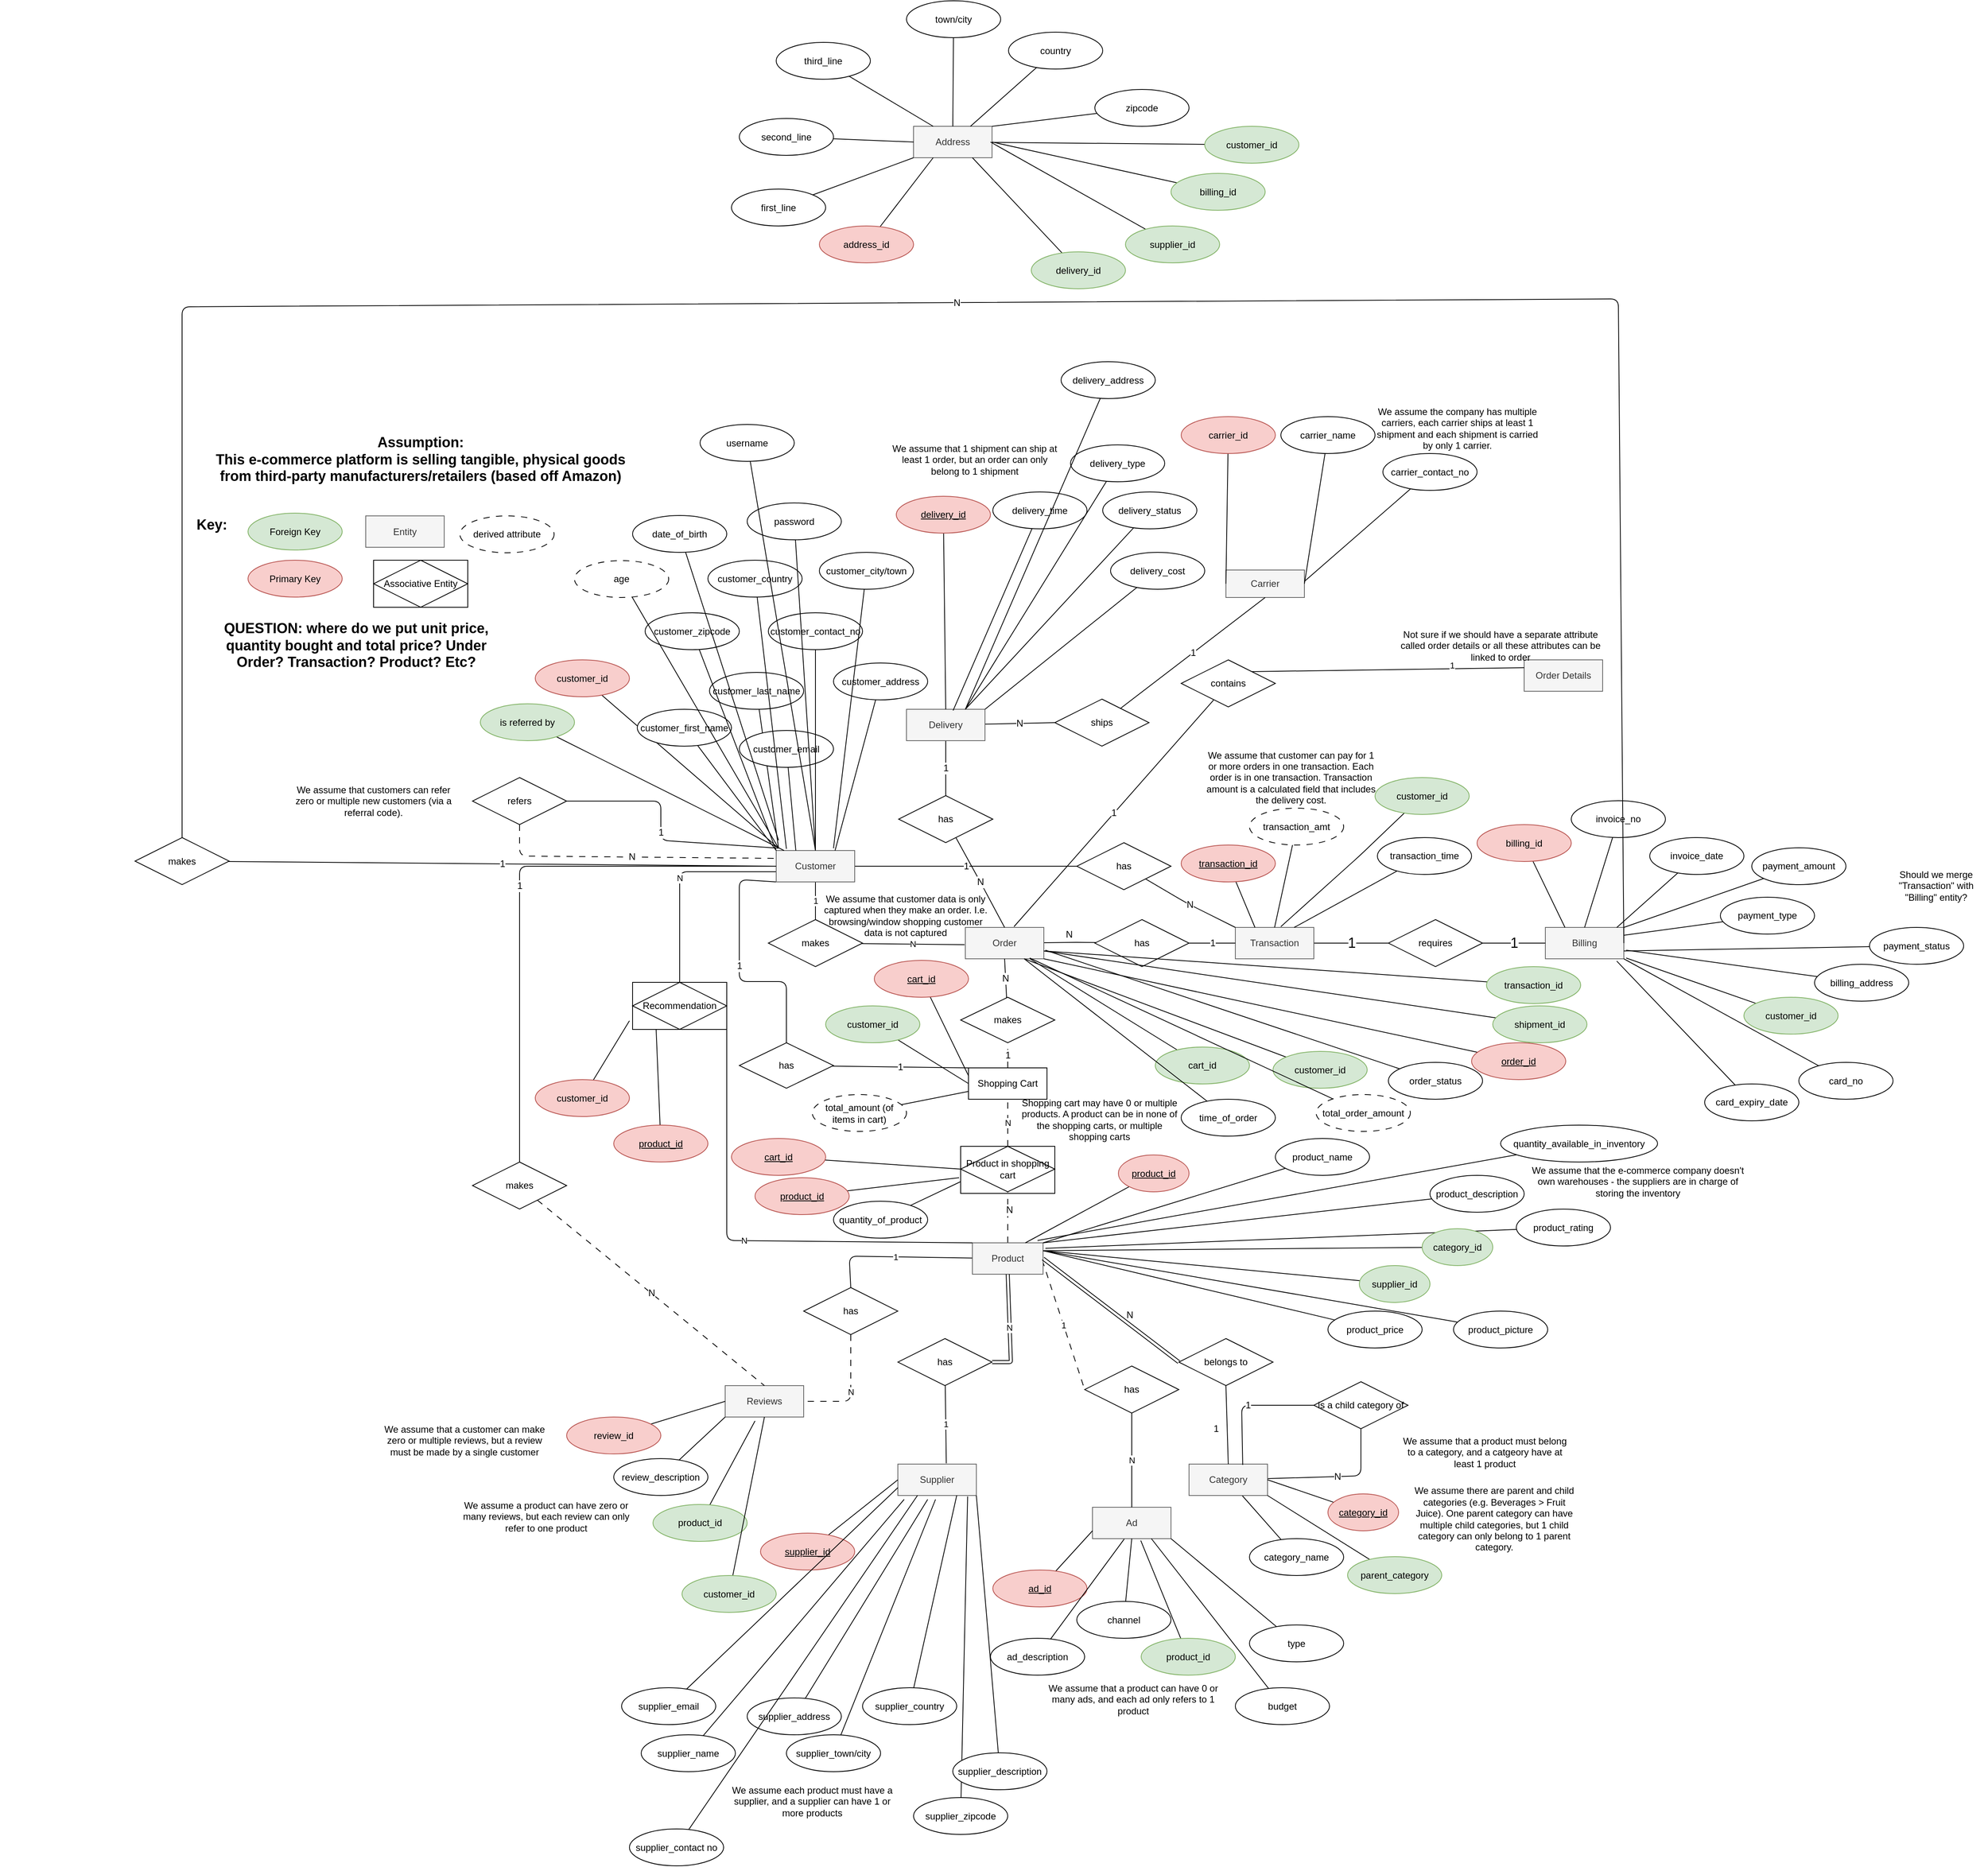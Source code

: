 <mxfile>
    <diagram id="CGE-V-YyImQBMw3J6Rf1" name="Page-1">
        <mxGraphModel dx="2562" dy="1499" grid="1" gridSize="10" guides="1" tooltips="1" connect="1" arrows="1" fold="1" page="1" pageScale="1" pageWidth="850" pageHeight="1100" math="0" shadow="0">
            <root>
                <mxCell id="0"/>
                <mxCell id="1" parent="0"/>
                <mxCell id="259" value="" style="rounded=0;whiteSpace=wrap;html=1;" parent="1" vertex="1">
                    <mxGeometry x="-886" y="-7" width="120" height="60" as="geometry"/>
                </mxCell>
                <mxCell id="159" value="" style="rounded=0;whiteSpace=wrap;html=1;fontSize=12;" parent="1" vertex="1">
                    <mxGeometry x="-138" y="740" width="120" height="60" as="geometry"/>
                </mxCell>
                <mxCell id="66" value="1" style="edgeStyle=none;html=1;entryX=0.5;entryY=0;entryDx=0;entryDy=0;endArrow=none;endFill=0;" parent="1" source="2" target="64" edge="1">
                    <mxGeometry relative="1" as="geometry"/>
                </mxCell>
                <mxCell id="68" value="N" style="edgeStyle=none;html=1;entryX=0.5;entryY=0;entryDx=0;entryDy=0;endArrow=none;endFill=0;" parent="1" target="34" edge="1">
                    <mxGeometry relative="1" as="geometry">
                        <Array as="points">
                            <mxPoint x="-496" y="390"/>
                        </Array>
                        <mxPoint x="-370" y="390" as="sourcePoint"/>
                    </mxGeometry>
                </mxCell>
                <mxCell id="214" value="1" style="edgeStyle=none;html=1;entryX=0.5;entryY=0;entryDx=0;entryDy=0;fontSize=12;endArrow=none;endFill=0;exitX=0;exitY=1;exitDx=0;exitDy=0;" parent="1" source="2" target="212" edge="1">
                    <mxGeometry relative="1" as="geometry">
                        <Array as="points">
                            <mxPoint x="-420" y="400"/>
                            <mxPoint x="-420" y="530"/>
                            <mxPoint x="-360" y="530"/>
                        </Array>
                    </mxGeometry>
                </mxCell>
                <mxCell id="219" value="1" style="edgeStyle=none;html=1;fontSize=12;endArrow=none;endFill=0;" parent="1" source="2" target="216" edge="1">
                    <mxGeometry relative="1" as="geometry"/>
                </mxCell>
                <mxCell id="251" value="1" style="edgeStyle=none;html=1;entryX=1;entryY=0.5;entryDx=0;entryDy=0;fontSize=12;endArrow=none;endFill=0;" parent="1" target="248" edge="1">
                    <mxGeometry relative="1" as="geometry">
                        <mxPoint x="-370" y="360" as="sourcePoint"/>
                        <Array as="points">
                            <mxPoint x="-520" y="350"/>
                            <mxPoint x="-520" y="300"/>
                        </Array>
                    </mxGeometry>
                </mxCell>
                <mxCell id="2" value="Customer" style="whiteSpace=wrap;html=1;align=center;fillColor=#f5f5f5;fontColor=#333333;strokeColor=#666666;" parent="1" vertex="1">
                    <mxGeometry x="-373" y="363" width="100" height="40" as="geometry"/>
                </mxCell>
                <mxCell id="41" value="1" style="edgeStyle=none;html=1;entryX=0.5;entryY=0;entryDx=0;entryDy=0;endArrow=none;endFill=0;" parent="1" source="3" target="40" edge="1">
                    <mxGeometry relative="1" as="geometry">
                        <Array as="points">
                            <mxPoint x="-280" y="880"/>
                        </Array>
                    </mxGeometry>
                </mxCell>
                <mxCell id="56" value="1" style="edgeStyle=none;html=1;entryX=0;entryY=0.5;entryDx=0;entryDy=0;endArrow=none;endFill=0;dashed=1;dashPattern=8 8;" parent="1" target="55" edge="1">
                    <mxGeometry relative="1" as="geometry">
                        <mxPoint x="-34" y="885" as="sourcePoint"/>
                    </mxGeometry>
                </mxCell>
                <mxCell id="83" style="edgeStyle=none;html=1;entryX=0.5;entryY=1;entryDx=0;entryDy=0;fontSize=18;endArrow=none;endFill=0;dashed=1;dashPattern=8 8;" parent="1" source="3" target="49" edge="1">
                    <mxGeometry relative="1" as="geometry"/>
                </mxCell>
                <mxCell id="99" value="N" style="edgeLabel;html=1;align=center;verticalAlign=middle;resizable=0;points=[];fontSize=12;" parent="83" vertex="1" connectable="0">
                    <mxGeometry x="0.297" y="-2" relative="1" as="geometry">
                        <mxPoint as="offset"/>
                    </mxGeometry>
                </mxCell>
                <mxCell id="3" value="Product" style="whiteSpace=wrap;html=1;align=center;fillColor=#f5f5f5;fontColor=#333333;strokeColor=#666666;" parent="1" vertex="1">
                    <mxGeometry x="-123" y="863" width="90" height="40" as="geometry"/>
                </mxCell>
                <mxCell id="78" value="N" style="edgeStyle=none;html=1;fontSize=12;endArrow=none;endFill=0;" parent="1" source="4" target="77" edge="1">
                    <mxGeometry x="-0.033" y="10" relative="1" as="geometry">
                        <Array as="points">
                            <mxPoint x="10" y="480"/>
                        </Array>
                        <mxPoint as="offset"/>
                    </mxGeometry>
                </mxCell>
                <mxCell id="4" value="Order" style="whiteSpace=wrap;html=1;align=center;fillColor=#f5f5f5;fontColor=#333333;strokeColor=#666666;" parent="1" vertex="1">
                    <mxGeometry x="-132" y="461" width="100" height="40" as="geometry"/>
                </mxCell>
                <mxCell id="7" value="Supplier" style="whiteSpace=wrap;html=1;align=center;fillColor=#f5f5f5;fontColor=#333333;strokeColor=#666666;" parent="1" vertex="1">
                    <mxGeometry x="-218" y="1145" width="100" height="40" as="geometry"/>
                </mxCell>
                <mxCell id="102" style="edgeStyle=none;html=1;endArrow=none;endFill=0;" parent="1" source="8" target="101" edge="1">
                    <mxGeometry relative="1" as="geometry"/>
                </mxCell>
                <mxCell id="235" value="N" style="edgeStyle=none;html=1;entryX=0.5;entryY=1;entryDx=0;entryDy=0;fontSize=12;endArrow=none;endFill=0;" parent="1" source="8" target="234" edge="1">
                    <mxGeometry relative="1" as="geometry">
                        <Array as="points">
                            <mxPoint x="372" y="1160"/>
                        </Array>
                    </mxGeometry>
                </mxCell>
                <mxCell id="8" value="Category" style="whiteSpace=wrap;html=1;align=center;fillColor=#f5f5f5;fontColor=#333333;strokeColor=#666666;" parent="1" vertex="1">
                    <mxGeometry x="153" y="1145" width="100" height="40" as="geometry"/>
                </mxCell>
                <mxCell id="9" value="Ad" style="whiteSpace=wrap;html=1;align=center;fillColor=#f5f5f5;fontColor=#333333;strokeColor=#666666;" parent="1" vertex="1">
                    <mxGeometry x="30" y="1200" width="100" height="40" as="geometry"/>
                </mxCell>
                <mxCell id="10" value="belongs to" style="shape=rhombus;perimeter=rhombusPerimeter;whiteSpace=wrap;html=1;align=center;" parent="1" vertex="1">
                    <mxGeometry x="140" y="985" width="120" height="60" as="geometry"/>
                </mxCell>
                <mxCell id="21" value="" style="endArrow=none;html=1;rounded=0;exitX=0.5;exitY=1;exitDx=0;exitDy=0;entryX=0.5;entryY=0;entryDx=0;entryDy=0;" parent="1" source="10" target="8" edge="1">
                    <mxGeometry relative="1" as="geometry">
                        <mxPoint x="162" y="903" as="sourcePoint"/>
                        <mxPoint x="322" y="903" as="targetPoint"/>
                    </mxGeometry>
                </mxCell>
                <mxCell id="22" value="1" style="resizable=0;html=1;align=right;verticalAlign=bottom;" parent="21" connectable="0" vertex="1">
                    <mxGeometry x="1" relative="1" as="geometry">
                        <mxPoint x="-11" y="-36" as="offset"/>
                    </mxGeometry>
                </mxCell>
                <mxCell id="23" value="" style="endArrow=none;html=1;rounded=0;exitX=0;exitY=0.5;exitDx=0;exitDy=0;entryX=1;entryY=0.5;entryDx=0;entryDy=0;shape=link;" parent="1" source="10" target="3" edge="1">
                    <mxGeometry relative="1" as="geometry">
                        <mxPoint x="-28" y="883" as="sourcePoint"/>
                        <mxPoint x="42" y="933" as="targetPoint"/>
                        <Array as="points"/>
                    </mxGeometry>
                </mxCell>
                <mxCell id="24" value="N" style="resizable=0;html=1;align=right;verticalAlign=bottom;" parent="23" connectable="0" vertex="1">
                    <mxGeometry x="1" relative="1" as="geometry">
                        <mxPoint x="115" y="80" as="offset"/>
                    </mxGeometry>
                </mxCell>
                <mxCell id="80" value="1" style="edgeStyle=none;html=1;fontSize=18;endArrow=none;endFill=0;" parent="1" source="25" target="76" edge="1">
                    <mxGeometry relative="1" as="geometry"/>
                </mxCell>
                <mxCell id="25" value="Transaction" style="whiteSpace=wrap;html=1;align=center;fillColor=#f5f5f5;fontColor=#333333;strokeColor=#666666;" parent="1" vertex="1">
                    <mxGeometry x="212" y="461" width="100" height="40" as="geometry"/>
                </mxCell>
                <mxCell id="26" value="Billing" style="whiteSpace=wrap;html=1;align=center;fillColor=#f5f5f5;fontColor=#333333;strokeColor=#666666;" parent="1" vertex="1">
                    <mxGeometry x="607" y="461" width="100" height="40" as="geometry"/>
                </mxCell>
                <mxCell id="27" value="Order Details" style="whiteSpace=wrap;html=1;align=center;fillColor=#f5f5f5;fontColor=#333333;strokeColor=#666666;" parent="1" vertex="1">
                    <mxGeometry x="580" y="120" width="100" height="40" as="geometry"/>
                </mxCell>
                <mxCell id="85" value="1" style="edgeStyle=none;html=1;fontSize=12;endArrow=none;endFill=0;dashed=1;dashPattern=8 8;" parent="1" source="28" target="84" edge="1">
                    <mxGeometry relative="1" as="geometry"/>
                </mxCell>
                <mxCell id="28" value="Shopping Cart" style="whiteSpace=wrap;html=1;align=center;" parent="1" vertex="1">
                    <mxGeometry x="-128" y="640" width="100" height="40" as="geometry"/>
                </mxCell>
                <mxCell id="71" value="1" style="edgeStyle=none;html=1;fontSize=12;endArrow=none;endFill=0;" parent="1" source="29" target="67" edge="1">
                    <mxGeometry relative="1" as="geometry"/>
                </mxCell>
                <mxCell id="224" value="N" style="edgeStyle=none;html=1;entryX=0;entryY=0.5;entryDx=0;entryDy=0;fontSize=12;endArrow=none;endFill=0;" parent="1" source="29" target="223" edge="1">
                    <mxGeometry relative="1" as="geometry"/>
                </mxCell>
                <mxCell id="29" value="Delivery" style="whiteSpace=wrap;html=1;align=center;fillColor=#f5f5f5;fontColor=#333333;strokeColor=#666666;" parent="1" vertex="1">
                    <mxGeometry x="-207" y="183" width="100" height="40" as="geometry"/>
                </mxCell>
                <mxCell id="30" value="Reviews" style="whiteSpace=wrap;html=1;align=center;fillColor=#f5f5f5;fontColor=#333333;strokeColor=#666666;" parent="1" vertex="1">
                    <mxGeometry x="-438" y="1045" width="100" height="40" as="geometry"/>
                </mxCell>
                <mxCell id="33" value="" style="rounded=0;whiteSpace=wrap;html=1;" parent="1" vertex="1">
                    <mxGeometry x="-556" y="531" width="120" height="60" as="geometry"/>
                </mxCell>
                <mxCell id="69" value="N" style="edgeStyle=none;html=1;entryX=0;entryY=0;entryDx=0;entryDy=0;exitX=1;exitY=1;exitDx=0;exitDy=0;endArrow=none;endFill=0;" parent="1" source="33" target="3" edge="1">
                    <mxGeometry relative="1" as="geometry">
                        <Array as="points">
                            <mxPoint x="-436" y="860"/>
                        </Array>
                    </mxGeometry>
                </mxCell>
                <mxCell id="34" value="Recommendation" style="rhombus;whiteSpace=wrap;html=1;" parent="1" vertex="1">
                    <mxGeometry x="-556" y="531" width="120" height="60" as="geometry"/>
                </mxCell>
                <mxCell id="42" value="N" style="edgeStyle=none;html=1;entryX=1;entryY=0.5;entryDx=0;entryDy=0;endArrow=none;endFill=0;dashed=1;dashPattern=8 8;" parent="1" source="40" target="30" edge="1">
                    <mxGeometry relative="1" as="geometry">
                        <Array as="points">
                            <mxPoint x="-278" y="1065"/>
                        </Array>
                    </mxGeometry>
                </mxCell>
                <mxCell id="40" value="has&lt;br&gt;" style="shape=rhombus;perimeter=rhombusPerimeter;whiteSpace=wrap;html=1;align=center;" parent="1" vertex="1">
                    <mxGeometry x="-338" y="920" width="120" height="60" as="geometry"/>
                </mxCell>
                <mxCell id="44" value="1" style="edgeStyle=none;html=1;entryX=0.617;entryY=-0.026;entryDx=0;entryDy=0;entryPerimeter=0;endArrow=none;endFill=0;" parent="1" source="43" target="7" edge="1">
                    <mxGeometry relative="1" as="geometry"/>
                </mxCell>
                <mxCell id="47" value="N" style="edgeStyle=none;html=1;entryX=0.5;entryY=1;entryDx=0;entryDy=0;endArrow=none;endFill=0;shape=link;" parent="1" source="43" target="3" edge="1">
                    <mxGeometry relative="1" as="geometry">
                        <Array as="points">
                            <mxPoint x="-74" y="1015"/>
                        </Array>
                    </mxGeometry>
                </mxCell>
                <mxCell id="43" value="has&lt;br&gt;" style="shape=rhombus;perimeter=rhombusPerimeter;whiteSpace=wrap;html=1;align=center;" parent="1" vertex="1">
                    <mxGeometry x="-218" y="985" width="120" height="60" as="geometry"/>
                </mxCell>
                <mxCell id="51" value="N" style="edgeStyle=none;html=1;endArrow=none;endFill=0;dashed=1;dashPattern=8 8;" parent="1" source="49" target="28" edge="1">
                    <mxGeometry relative="1" as="geometry"/>
                </mxCell>
                <mxCell id="49" value="Product in shopping cart" style="shape=rhombus;perimeter=rhombusPerimeter;whiteSpace=wrap;html=1;align=center;" parent="1" vertex="1">
                    <mxGeometry x="-138" y="740" width="120" height="58" as="geometry"/>
                </mxCell>
                <mxCell id="57" value="N" style="edgeStyle=none;html=1;entryX=0.5;entryY=0;entryDx=0;entryDy=0;endArrow=none;endFill=0;" parent="1" source="55" target="9" edge="1">
                    <mxGeometry relative="1" as="geometry"/>
                </mxCell>
                <mxCell id="55" value="has" style="shape=rhombus;perimeter=rhombusPerimeter;whiteSpace=wrap;html=1;align=center;" parent="1" vertex="1">
                    <mxGeometry x="20" y="1020" width="120" height="60" as="geometry"/>
                </mxCell>
                <mxCell id="65" value="N" style="edgeStyle=none;html=1;endArrow=none;endFill=0;" parent="1" source="64" edge="1">
                    <mxGeometry relative="1" as="geometry">
                        <mxPoint x="-133" y="483" as="targetPoint"/>
                    </mxGeometry>
                </mxCell>
                <mxCell id="64" value="makes" style="shape=rhombus;perimeter=rhombusPerimeter;whiteSpace=wrap;html=1;align=center;" parent="1" vertex="1">
                    <mxGeometry x="-383" y="451" width="120" height="60" as="geometry"/>
                </mxCell>
                <mxCell id="72" value="N" style="edgeStyle=none;html=1;entryX=0.5;entryY=0;entryDx=0;entryDy=0;fontSize=12;endArrow=none;endFill=0;" parent="1" source="67" target="4" edge="1">
                    <mxGeometry relative="1" as="geometry">
                        <Array as="points">
                            <mxPoint x="-113" y="403"/>
                        </Array>
                    </mxGeometry>
                </mxCell>
                <mxCell id="67" value="has" style="shape=rhombus;perimeter=rhombusPerimeter;whiteSpace=wrap;html=1;align=center;" parent="1" vertex="1">
                    <mxGeometry x="-217" y="293" width="120" height="60" as="geometry"/>
                </mxCell>
                <mxCell id="70" value="Assumption:&lt;br style=&quot;font-size: 18px;&quot;&gt;This e-commerce platform is selling tangible, physical goods from third-party manufacturers/retailers (based off Amazon)" style="text;html=1;strokeColor=none;fillColor=none;align=center;verticalAlign=middle;whiteSpace=wrap;rounded=0;fontSize=18;fontStyle=1" parent="1" vertex="1">
                    <mxGeometry x="-1096" y="-150" width="540" height="30" as="geometry"/>
                </mxCell>
                <mxCell id="75" style="edgeStyle=none;html=1;exitX=1;exitY=0;exitDx=0;exitDy=0;entryX=0;entryY=0.25;entryDx=0;entryDy=0;fontSize=18;endArrow=none;endFill=0;" parent="1" source="73" target="27" edge="1">
                    <mxGeometry relative="1" as="geometry"/>
                </mxCell>
                <mxCell id="100" value="1" style="edgeLabel;html=1;align=center;verticalAlign=middle;resizable=0;points=[];" parent="75" vertex="1" connectable="0">
                    <mxGeometry x="0.471" y="5" relative="1" as="geometry">
                        <mxPoint as="offset"/>
                    </mxGeometry>
                </mxCell>
                <mxCell id="173" value="1" style="edgeStyle=none;html=1;fontSize=12;endArrow=none;endFill=0;" parent="1" source="73" edge="1">
                    <mxGeometry relative="1" as="geometry">
                        <mxPoint x="-70" y="460" as="targetPoint"/>
                    </mxGeometry>
                </mxCell>
                <mxCell id="73" value="contains" style="shape=rhombus;perimeter=rhombusPerimeter;whiteSpace=wrap;html=1;align=center;" parent="1" vertex="1">
                    <mxGeometry x="143" y="120" width="120" height="60" as="geometry"/>
                </mxCell>
                <mxCell id="81" value="1" style="edgeStyle=none;html=1;entryX=0;entryY=0.5;entryDx=0;entryDy=0;fontSize=18;endArrow=none;endFill=0;" parent="1" source="76" target="26" edge="1">
                    <mxGeometry relative="1" as="geometry"/>
                </mxCell>
                <mxCell id="76" value="requires" style="shape=rhombus;perimeter=rhombusPerimeter;whiteSpace=wrap;html=1;align=center;" parent="1" vertex="1">
                    <mxGeometry x="407" y="451" width="120" height="60" as="geometry"/>
                </mxCell>
                <mxCell id="79" value="1" style="edgeStyle=none;html=1;entryX=0;entryY=0.5;entryDx=0;entryDy=0;fontSize=12;endArrow=none;endFill=0;" parent="1" source="77" target="25" edge="1">
                    <mxGeometry relative="1" as="geometry"/>
                </mxCell>
                <mxCell id="77" value="has" style="shape=rhombus;perimeter=rhombusPerimeter;whiteSpace=wrap;html=1;align=center;" parent="1" vertex="1">
                    <mxGeometry x="33" y="451" width="120" height="60" as="geometry"/>
                </mxCell>
                <mxCell id="86" value="N" style="edgeStyle=none;html=1;fontSize=12;endArrow=none;endFill=0;entryX=0.5;entryY=1;entryDx=0;entryDy=0;" parent="1" source="84" target="4" edge="1">
                    <mxGeometry relative="1" as="geometry">
                        <mxPoint x="-78" y="510" as="targetPoint"/>
                    </mxGeometry>
                </mxCell>
                <mxCell id="84" value="makes" style="shape=rhombus;perimeter=rhombusPerimeter;whiteSpace=wrap;html=1;align=center;" parent="1" vertex="1">
                    <mxGeometry x="-138" y="550" width="120" height="58" as="geometry"/>
                </mxCell>
                <mxCell id="94" style="edgeStyle=none;html=1;entryX=0.75;entryY=0;entryDx=0;entryDy=0;fontSize=12;endArrow=none;endFill=0;" parent="1" source="87" target="3" edge="1">
                    <mxGeometry relative="1" as="geometry"/>
                </mxCell>
                <mxCell id="87" value="product_id" style="ellipse;whiteSpace=wrap;html=1;fontSize=12;fontStyle=4;fillColor=#f8cecc;strokeColor=#b85450;" parent="1" vertex="1">
                    <mxGeometry x="63" y="751" width="90" height="47" as="geometry"/>
                </mxCell>
                <mxCell id="90" value="1" style="edgeStyle=none;html=1;entryX=0;entryY=0.5;entryDx=0;entryDy=0;fontSize=12;endArrow=none;endFill=0;" parent="1" source="89" target="2" edge="1">
                    <mxGeometry relative="1" as="geometry">
                        <Array as="points">
                            <mxPoint x="-700" y="383"/>
                        </Array>
                    </mxGeometry>
                </mxCell>
                <mxCell id="91" value="N" style="edgeStyle=none;html=1;entryX=0.5;entryY=0;entryDx=0;entryDy=0;fontSize=12;endArrow=none;endFill=0;dashed=1;dashPattern=8 8;" parent="1" source="89" target="30" edge="1">
                    <mxGeometry relative="1" as="geometry"/>
                </mxCell>
                <mxCell id="89" value="makes" style="shape=rhombus;perimeter=rhombusPerimeter;whiteSpace=wrap;html=1;align=center;" parent="1" vertex="1">
                    <mxGeometry x="-760" y="760" width="120" height="60" as="geometry"/>
                </mxCell>
                <mxCell id="95" style="edgeStyle=none;html=1;entryX=1;entryY=0;entryDx=0;entryDy=0;fontSize=12;endArrow=none;endFill=0;" parent="1" source="92" target="3" edge="1">
                    <mxGeometry relative="1" as="geometry"/>
                </mxCell>
                <mxCell id="96" style="edgeStyle=none;html=1;entryX=1;entryY=0.25;entryDx=0;entryDy=0;fontSize=12;endArrow=none;endFill=0;" parent="1" source="93" target="3" edge="1">
                    <mxGeometry relative="1" as="geometry"/>
                </mxCell>
                <mxCell id="98" style="edgeStyle=none;html=1;entryX=1;entryY=0.5;entryDx=0;entryDy=0;fontSize=12;endArrow=none;endFill=0;" parent="1" source="97" target="8" edge="1">
                    <mxGeometry relative="1" as="geometry"/>
                </mxCell>
                <mxCell id="97" value="category_id" style="ellipse;whiteSpace=wrap;html=1;fontSize=12;fontStyle=4;fillColor=#f8cecc;strokeColor=#b85450;" parent="1" vertex="1">
                    <mxGeometry x="330" y="1183" width="90" height="47" as="geometry"/>
                </mxCell>
                <mxCell id="101" value="category_name" style="ellipse;whiteSpace=wrap;html=1;fontSize=12;" parent="1" vertex="1">
                    <mxGeometry x="230" y="1240" width="120" height="47" as="geometry"/>
                </mxCell>
                <mxCell id="104" style="edgeStyle=none;html=1;entryX=1;entryY=0;entryDx=0;entryDy=0;endArrow=none;endFill=0;" parent="1" source="103" target="3" edge="1">
                    <mxGeometry relative="1" as="geometry"/>
                </mxCell>
                <mxCell id="103" value="product_name" style="ellipse;whiteSpace=wrap;html=1;fontSize=12;" parent="1" vertex="1">
                    <mxGeometry x="263" y="730" width="120" height="47" as="geometry"/>
                </mxCell>
                <mxCell id="92" value="product_description" style="ellipse;whiteSpace=wrap;html=1;fontSize=12;" parent="1" vertex="1">
                    <mxGeometry x="460" y="777" width="120" height="47" as="geometry"/>
                </mxCell>
                <mxCell id="107" style="edgeStyle=none;html=1;entryX=1;entryY=0.25;entryDx=0;entryDy=0;endArrow=none;endFill=0;" parent="1" source="105" target="3" edge="1">
                    <mxGeometry relative="1" as="geometry"/>
                </mxCell>
                <mxCell id="105" value="product_price" style="ellipse;whiteSpace=wrap;html=1;fontSize=12;" parent="1" vertex="1">
                    <mxGeometry x="330" y="950" width="120" height="47" as="geometry"/>
                </mxCell>
                <mxCell id="108" style="edgeStyle=none;html=1;endArrow=none;endFill=0;" parent="1" source="106" edge="1">
                    <mxGeometry relative="1" as="geometry">
                        <mxPoint x="-30" y="870" as="targetPoint"/>
                    </mxGeometry>
                </mxCell>
                <mxCell id="106" value="product_rating" style="ellipse;whiteSpace=wrap;html=1;fontSize=12;" parent="1" vertex="1">
                    <mxGeometry x="570" y="820" width="120" height="47" as="geometry"/>
                </mxCell>
                <mxCell id="93" value="category_id" style="ellipse;whiteSpace=wrap;html=1;fontSize=12;fillColor=#d5e8d4;strokeColor=#82b366;" parent="1" vertex="1">
                    <mxGeometry x="450" y="845" width="90" height="47" as="geometry"/>
                </mxCell>
                <mxCell id="116" style="edgeStyle=none;html=1;entryX=0;entryY=0.75;entryDx=0;entryDy=0;endArrow=none;endFill=0;" parent="1" source="109" target="9" edge="1">
                    <mxGeometry relative="1" as="geometry"/>
                </mxCell>
                <mxCell id="109" value="ad_id" style="ellipse;whiteSpace=wrap;html=1;fontSize=12;fontStyle=4;fillColor=#f8cecc;strokeColor=#b85450;" parent="1" vertex="1">
                    <mxGeometry x="-97" y="1280" width="120" height="47" as="geometry"/>
                </mxCell>
                <mxCell id="118" style="edgeStyle=none;html=1;entryX=0.75;entryY=1;entryDx=0;entryDy=0;endArrow=none;endFill=0;" parent="1" source="110" target="9" edge="1">
                    <mxGeometry relative="1" as="geometry"/>
                </mxCell>
                <mxCell id="110" value="budget" style="ellipse;whiteSpace=wrap;html=1;fontSize=12;" parent="1" vertex="1">
                    <mxGeometry x="212" y="1430" width="120" height="47" as="geometry"/>
                </mxCell>
                <mxCell id="117" style="edgeStyle=none;html=1;entryX=0.5;entryY=1;entryDx=0;entryDy=0;endArrow=none;endFill=0;" parent="1" source="111" target="9" edge="1">
                    <mxGeometry relative="1" as="geometry"/>
                </mxCell>
                <mxCell id="111" value="channel" style="ellipse;whiteSpace=wrap;html=1;fontSize=12;" parent="1" vertex="1">
                    <mxGeometry x="10" y="1320" width="120" height="47" as="geometry"/>
                </mxCell>
                <mxCell id="115" style="edgeStyle=none;html=1;entryX=0.404;entryY=1.014;entryDx=0;entryDy=0;entryPerimeter=0;endArrow=none;endFill=0;" parent="1" source="112" target="9" edge="1">
                    <mxGeometry relative="1" as="geometry"/>
                </mxCell>
                <mxCell id="112" value="ad_description" style="ellipse;whiteSpace=wrap;html=1;fontSize=12;" parent="1" vertex="1">
                    <mxGeometry x="-100" y="1367" width="120" height="47" as="geometry"/>
                </mxCell>
                <mxCell id="114" value="We assume that a product can have 0 or many ads, and each ad only refers to 1 product" style="text;html=1;strokeColor=none;fillColor=none;align=center;verticalAlign=middle;whiteSpace=wrap;rounded=0;" parent="1" vertex="1">
                    <mxGeometry x="-28" y="1430" width="220" height="30" as="geometry"/>
                </mxCell>
                <mxCell id="120" style="edgeStyle=none;html=1;entryX=0.615;entryY=1.06;entryDx=0;entryDy=0;entryPerimeter=0;endArrow=none;endFill=0;" parent="1" source="119" target="9" edge="1">
                    <mxGeometry relative="1" as="geometry"/>
                </mxCell>
                <mxCell id="119" value="product_id" style="ellipse;whiteSpace=wrap;html=1;fontSize=12;fillColor=#d5e8d4;strokeColor=#82b366;" parent="1" vertex="1">
                    <mxGeometry x="92" y="1367" width="120" height="47" as="geometry"/>
                </mxCell>
                <mxCell id="123" style="edgeStyle=none;html=1;entryX=0;entryY=0.5;entryDx=0;entryDy=0;endArrow=none;endFill=0;" parent="1" source="121" target="7" edge="1">
                    <mxGeometry relative="1" as="geometry"/>
                </mxCell>
                <mxCell id="121" value="supplier_id" style="ellipse;whiteSpace=wrap;html=1;fontSize=12;fillColor=#f8cecc;strokeColor=#b85450;fontStyle=4" parent="1" vertex="1">
                    <mxGeometry x="-393" y="1233" width="120" height="47" as="geometry"/>
                </mxCell>
                <mxCell id="124" style="edgeStyle=none;html=1;endArrow=none;endFill=0;" parent="1" source="122" edge="1">
                    <mxGeometry relative="1" as="geometry">
                        <mxPoint x="-210" y="1190" as="targetPoint"/>
                    </mxGeometry>
                </mxCell>
                <mxCell id="122" value="supplier_name" style="ellipse;whiteSpace=wrap;html=1;fontSize=12;" parent="1" vertex="1">
                    <mxGeometry x="-545" y="1490" width="120" height="47" as="geometry"/>
                </mxCell>
                <mxCell id="126" style="edgeStyle=none;html=1;entryX=1;entryY=0.25;entryDx=0;entryDy=0;endArrow=none;endFill=0;" parent="1" source="125" target="3" edge="1">
                    <mxGeometry relative="1" as="geometry"/>
                </mxCell>
                <mxCell id="125" value="supplier_id" style="ellipse;whiteSpace=wrap;html=1;fontSize=12;fillColor=#d5e8d4;strokeColor=#82b366;" parent="1" vertex="1">
                    <mxGeometry x="370" y="892" width="90" height="47" as="geometry"/>
                </mxCell>
                <mxCell id="129" style="edgeStyle=none;html=1;entryX=0;entryY=1;entryDx=0;entryDy=0;endArrow=none;endFill=0;" parent="1" source="128" target="30" edge="1">
                    <mxGeometry relative="1" as="geometry"/>
                </mxCell>
                <mxCell id="128" value="review_description" style="ellipse;whiteSpace=wrap;html=1;fontSize=12;" parent="1" vertex="1">
                    <mxGeometry x="-580" y="1138" width="120" height="47" as="geometry"/>
                </mxCell>
                <mxCell id="131" style="edgeStyle=none;html=1;entryX=0;entryY=0.5;entryDx=0;entryDy=0;endArrow=none;endFill=0;" parent="1" source="130" target="30" edge="1">
                    <mxGeometry relative="1" as="geometry"/>
                </mxCell>
                <mxCell id="130" value="review_id" style="ellipse;whiteSpace=wrap;html=1;fontSize=12;fillColor=#f8cecc;strokeColor=#b85450;" parent="1" vertex="1">
                    <mxGeometry x="-640" y="1085" width="120" height="47" as="geometry"/>
                </mxCell>
                <mxCell id="133" style="edgeStyle=none;html=1;entryX=0.38;entryY=1.125;entryDx=0;entryDy=0;entryPerimeter=0;endArrow=none;endFill=0;" parent="1" source="132" target="30" edge="1">
                    <mxGeometry relative="1" as="geometry"/>
                </mxCell>
                <mxCell id="132" value="product_id" style="ellipse;whiteSpace=wrap;html=1;fontSize=12;fillColor=#d5e8d4;strokeColor=#82b366;" parent="1" vertex="1">
                    <mxGeometry x="-530" y="1196.5" width="120" height="47" as="geometry"/>
                </mxCell>
                <mxCell id="134" value="We assume each product must have a supplier, and a supplier can have 1 or more products" style="text;html=1;strokeColor=none;fillColor=none;align=center;verticalAlign=middle;whiteSpace=wrap;rounded=0;" parent="1" vertex="1">
                    <mxGeometry x="-437" y="1560" width="220" height="30" as="geometry"/>
                </mxCell>
                <mxCell id="135" value="We assume a product can have zero or many reviews, but each review can only refer to one product" style="text;html=1;strokeColor=none;fillColor=none;align=center;verticalAlign=middle;whiteSpace=wrap;rounded=0;" parent="1" vertex="1">
                    <mxGeometry x="-776" y="1196.5" width="220" height="30" as="geometry"/>
                </mxCell>
                <mxCell id="136" value="We assume that a customer can make zero or multiple reviews, but a review must be made by a single customer" style="text;html=1;strokeColor=none;fillColor=none;align=center;verticalAlign=middle;whiteSpace=wrap;rounded=0;" parent="1" vertex="1">
                    <mxGeometry x="-880" y="1100" width="220" height="30" as="geometry"/>
                </mxCell>
                <mxCell id="138" style="edgeStyle=none;html=1;entryX=0.5;entryY=1;entryDx=0;entryDy=0;fontSize=12;endArrow=none;endFill=0;" parent="1" source="137" target="30" edge="1">
                    <mxGeometry relative="1" as="geometry"/>
                </mxCell>
                <mxCell id="137" value="customer_id" style="ellipse;whiteSpace=wrap;html=1;fontSize=12;fillColor=#d5e8d4;strokeColor=#82b366;" parent="1" vertex="1">
                    <mxGeometry x="-493" y="1287" width="120" height="47" as="geometry"/>
                </mxCell>
                <mxCell id="152" style="edgeStyle=none;html=1;fontSize=12;endArrow=none;endFill=0;" parent="1" source="139" edge="1">
                    <mxGeometry relative="1" as="geometry">
                        <mxPoint x="-370" y="360" as="targetPoint"/>
                    </mxGeometry>
                </mxCell>
                <mxCell id="139" value="customer_id" style="ellipse;whiteSpace=wrap;html=1;fontSize=12;fillColor=#f8cecc;strokeColor=#b85450;" parent="1" vertex="1">
                    <mxGeometry x="-680" y="120" width="120" height="47" as="geometry"/>
                </mxCell>
                <mxCell id="151" style="edgeStyle=none;html=1;entryX=0;entryY=0;entryDx=0;entryDy=0;fontSize=12;endArrow=none;endFill=0;" parent="1" source="140" target="2" edge="1">
                    <mxGeometry relative="1" as="geometry"/>
                </mxCell>
                <mxCell id="140" value="customer_first_name" style="ellipse;whiteSpace=wrap;html=1;fontSize=12;" parent="1" vertex="1">
                    <mxGeometry x="-550" y="183" width="120" height="47" as="geometry"/>
                </mxCell>
                <mxCell id="150" style="edgeStyle=none;html=1;fontSize=12;endArrow=none;endFill=0;" parent="1" source="142" edge="1">
                    <mxGeometry relative="1" as="geometry">
                        <mxPoint x="-370" y="360" as="targetPoint"/>
                    </mxGeometry>
                </mxCell>
                <mxCell id="142" value="customer_last_name" style="ellipse;whiteSpace=wrap;html=1;fontSize=12;" parent="1" vertex="1">
                    <mxGeometry x="-458" y="136" width="120" height="47" as="geometry"/>
                </mxCell>
                <mxCell id="147" style="edgeStyle=none;html=1;entryX=0.25;entryY=0;entryDx=0;entryDy=0;fontSize=12;endArrow=none;endFill=0;" parent="1" source="143" target="2" edge="1">
                    <mxGeometry relative="1" as="geometry"/>
                </mxCell>
                <mxCell id="143" value="customer_email" style="ellipse;whiteSpace=wrap;html=1;fontSize=12;" parent="1" vertex="1">
                    <mxGeometry x="-420" y="210" width="120" height="47" as="geometry"/>
                </mxCell>
                <mxCell id="146" value="" style="edgeStyle=none;html=1;fontSize=12;endArrow=none;endFill=0;" parent="1" source="144" target="2" edge="1">
                    <mxGeometry relative="1" as="geometry"/>
                </mxCell>
                <mxCell id="144" value="customer_contact_no" style="ellipse;whiteSpace=wrap;html=1;fontSize=12;" parent="1" vertex="1">
                    <mxGeometry x="-383" y="60" width="120" height="47" as="geometry"/>
                </mxCell>
                <mxCell id="148" style="edgeStyle=none;html=1;entryX=0.75;entryY=0;entryDx=0;entryDy=0;fontSize=12;endArrow=none;endFill=0;" parent="1" source="145" target="2" edge="1">
                    <mxGeometry relative="1" as="geometry"/>
                </mxCell>
                <mxCell id="145" value="customer_address" style="ellipse;whiteSpace=wrap;html=1;fontSize=12;" parent="1" vertex="1">
                    <mxGeometry x="-300" y="124" width="120" height="47" as="geometry"/>
                </mxCell>
                <mxCell id="154" style="edgeStyle=none;html=1;entryX=1;entryY=1;entryDx=0;entryDy=0;fontSize=12;endArrow=none;endFill=0;" parent="1" source="153" target="4" edge="1">
                    <mxGeometry relative="1" as="geometry"/>
                </mxCell>
                <mxCell id="153" value="order_id" style="ellipse;whiteSpace=wrap;html=1;fontSize=12;fillColor=#f8cecc;strokeColor=#b85450;fontStyle=4" parent="1" vertex="1">
                    <mxGeometry x="513" y="608" width="120" height="47" as="geometry"/>
                </mxCell>
                <mxCell id="156" style="edgeStyle=none;html=1;entryX=0.75;entryY=1;entryDx=0;entryDy=0;fontSize=12;endArrow=none;endFill=0;" parent="1" source="155" target="4" edge="1">
                    <mxGeometry relative="1" as="geometry"/>
                </mxCell>
                <mxCell id="155" value="customer_id" style="ellipse;whiteSpace=wrap;html=1;fontSize=12;fillColor=#d5e8d4;strokeColor=#82b366;" parent="1" vertex="1">
                    <mxGeometry x="260" y="619" width="120" height="47" as="geometry"/>
                </mxCell>
                <mxCell id="158" style="edgeStyle=none;html=1;entryX=0;entryY=0.25;entryDx=0;entryDy=0;fontSize=12;endArrow=none;endFill=0;" parent="1" source="157" target="28" edge="1">
                    <mxGeometry relative="1" as="geometry"/>
                </mxCell>
                <mxCell id="157" value="cart_id" style="ellipse;whiteSpace=wrap;html=1;fontSize=12;fillColor=#f8cecc;strokeColor=#b85450;fontStyle=4" parent="1" vertex="1">
                    <mxGeometry x="-248" y="503" width="120" height="47" as="geometry"/>
                </mxCell>
                <mxCell id="162" style="edgeStyle=none;html=1;entryX=0;entryY=0.5;entryDx=0;entryDy=0;fontSize=12;endArrow=none;endFill=0;" parent="1" source="160" target="49" edge="1">
                    <mxGeometry relative="1" as="geometry"/>
                </mxCell>
                <mxCell id="160" value="cart_id" style="ellipse;whiteSpace=wrap;html=1;fontSize=12;fillColor=#f8cecc;strokeColor=#b85450;fontStyle=4" parent="1" vertex="1">
                    <mxGeometry x="-430" y="730" width="120" height="47" as="geometry"/>
                </mxCell>
                <mxCell id="163" style="edgeStyle=none;html=1;fontSize=12;endArrow=none;endFill=0;" parent="1" source="161" edge="1">
                    <mxGeometry relative="1" as="geometry">
                        <mxPoint x="-140" y="780" as="targetPoint"/>
                    </mxGeometry>
                </mxCell>
                <mxCell id="161" value="product_id" style="ellipse;whiteSpace=wrap;html=1;fontSize=12;fillColor=#f8cecc;strokeColor=#b85450;fontStyle=4" parent="1" vertex="1">
                    <mxGeometry x="-400" y="780" width="120" height="47" as="geometry"/>
                </mxCell>
                <mxCell id="165" style="edgeStyle=none;html=1;fontSize=12;endArrow=none;endFill=0;" parent="1" source="164" target="4" edge="1">
                    <mxGeometry relative="1" as="geometry"/>
                </mxCell>
                <mxCell id="164" value="cart_id" style="ellipse;whiteSpace=wrap;html=1;fontSize=12;fillColor=#d5e8d4;strokeColor=#82b366;" parent="1" vertex="1">
                    <mxGeometry x="110" y="613.5" width="120" height="47" as="geometry"/>
                </mxCell>
                <mxCell id="167" style="edgeStyle=none;html=1;fontSize=12;endArrow=none;endFill=0;" parent="1" source="166" edge="1">
                    <mxGeometry relative="1" as="geometry">
                        <mxPoint x="-560" y="580" as="targetPoint"/>
                    </mxGeometry>
                </mxCell>
                <mxCell id="166" value="customer_id" style="ellipse;whiteSpace=wrap;html=1;fontSize=12;fillColor=#f8cecc;strokeColor=#b85450;" parent="1" vertex="1">
                    <mxGeometry x="-680" y="655" width="120" height="47" as="geometry"/>
                </mxCell>
                <mxCell id="169" style="edgeStyle=none;html=1;entryX=0.25;entryY=1;entryDx=0;entryDy=0;fontSize=12;endArrow=none;endFill=0;" parent="1" source="168" target="33" edge="1">
                    <mxGeometry relative="1" as="geometry"/>
                </mxCell>
                <mxCell id="168" value="product_id" style="ellipse;whiteSpace=wrap;html=1;fontSize=12;fillColor=#f8cecc;strokeColor=#b85450;fontStyle=4" parent="1" vertex="1">
                    <mxGeometry x="-580" y="713" width="120" height="47" as="geometry"/>
                </mxCell>
                <mxCell id="170" value="We assume that a product must belong to a category, and a catgeory have at least 1 product" style="text;html=1;strokeColor=none;fillColor=none;align=center;verticalAlign=middle;whiteSpace=wrap;rounded=0;" parent="1" vertex="1">
                    <mxGeometry x="420" y="1115" width="220" height="30" as="geometry"/>
                </mxCell>
                <mxCell id="171" value="We assume that 1 shipment can ship at least 1 order, but an order can only belong to 1 shipment" style="text;html=1;strokeColor=none;fillColor=none;align=center;verticalAlign=middle;whiteSpace=wrap;rounded=0;" parent="1" vertex="1">
                    <mxGeometry x="-230" y="-150" width="220" height="30" as="geometry"/>
                </mxCell>
                <mxCell id="175" style="edgeStyle=none;html=1;entryX=0.5;entryY=0;entryDx=0;entryDy=0;fontSize=12;endArrow=none;endFill=0;" parent="1" source="174" target="29" edge="1">
                    <mxGeometry relative="1" as="geometry"/>
                </mxCell>
                <mxCell id="174" value="delivery_id" style="ellipse;whiteSpace=wrap;html=1;fontSize=12;fillColor=#f8cecc;strokeColor=#b85450;fontStyle=4" parent="1" vertex="1">
                    <mxGeometry x="-220" y="-88.5" width="120" height="47" as="geometry"/>
                </mxCell>
                <mxCell id="177" style="edgeStyle=none;html=1;fontSize=12;endArrow=none;endFill=0;entryX=0.594;entryY=0.039;entryDx=0;entryDy=0;entryPerimeter=0;" parent="1" source="176" target="29" edge="1">
                    <mxGeometry relative="1" as="geometry">
                        <mxPoint x="-140" y="180" as="targetPoint"/>
                    </mxGeometry>
                </mxCell>
                <mxCell id="176" value="delivery_time" style="ellipse;whiteSpace=wrap;html=1;fontSize=12;" parent="1" vertex="1">
                    <mxGeometry x="-97" y="-94" width="120" height="47" as="geometry"/>
                </mxCell>
                <mxCell id="179" style="edgeStyle=none;html=1;entryX=0.75;entryY=1;entryDx=0;entryDy=0;fontSize=12;endArrow=none;endFill=0;" parent="1" source="178" target="4" edge="1">
                    <mxGeometry relative="1" as="geometry"/>
                </mxCell>
                <mxCell id="178" value="time_of_order" style="ellipse;whiteSpace=wrap;html=1;fontSize=12;" parent="1" vertex="1">
                    <mxGeometry x="143" y="680" width="120" height="47" as="geometry"/>
                </mxCell>
                <mxCell id="181" style="edgeStyle=none;html=1;entryX=0.25;entryY=0;entryDx=0;entryDy=0;fontSize=12;endArrow=none;endFill=0;" parent="1" source="180" target="25" edge="1">
                    <mxGeometry relative="1" as="geometry"/>
                </mxCell>
                <mxCell id="180" value="transaction_id" style="ellipse;whiteSpace=wrap;html=1;fontSize=12;fillColor=#f8cecc;strokeColor=#b85450;fontStyle=4" parent="1" vertex="1">
                    <mxGeometry x="143" y="356" width="120" height="47" as="geometry"/>
                </mxCell>
                <mxCell id="183" style="edgeStyle=none;html=1;entryX=0.5;entryY=0;entryDx=0;entryDy=0;fontSize=12;endArrow=none;endFill=0;" parent="1" source="182" target="25" edge="1">
                    <mxGeometry relative="1" as="geometry"/>
                </mxCell>
                <mxCell id="182" value="transaction_amt" style="ellipse;whiteSpace=wrap;html=1;fontSize=12;dashed=1;dashPattern=8 8;" parent="1" vertex="1">
                    <mxGeometry x="230" y="309" width="120" height="47" as="geometry"/>
                </mxCell>
                <mxCell id="184" value="We assume that customer can pay for 1 or more orders in one transaction. Each order is in one transaction. Transaction amount is a calculated field that includes the delivery cost." style="text;html=1;strokeColor=none;fillColor=none;align=center;verticalAlign=middle;whiteSpace=wrap;rounded=0;" parent="1" vertex="1">
                    <mxGeometry x="173" y="254.5" width="220" height="30" as="geometry"/>
                </mxCell>
                <mxCell id="187" style="edgeStyle=none;html=1;entryX=0.75;entryY=0;entryDx=0;entryDy=0;fontSize=12;endArrow=none;endFill=0;" parent="1" source="185" target="25" edge="1">
                    <mxGeometry relative="1" as="geometry"/>
                </mxCell>
                <mxCell id="185" value="transaction_time" style="ellipse;whiteSpace=wrap;html=1;fontSize=12;" parent="1" vertex="1">
                    <mxGeometry x="393" y="346.5" width="120" height="47" as="geometry"/>
                </mxCell>
                <mxCell id="189" style="edgeStyle=none;html=1;entryX=0.25;entryY=0;entryDx=0;entryDy=0;fontSize=12;endArrow=none;endFill=0;" parent="1" source="188" target="26" edge="1">
                    <mxGeometry relative="1" as="geometry"/>
                </mxCell>
                <mxCell id="188" value="billing_id" style="ellipse;whiteSpace=wrap;html=1;fontSize=12;fillColor=#f8cecc;strokeColor=#b85450;" parent="1" vertex="1">
                    <mxGeometry x="520" y="330" width="120" height="47" as="geometry"/>
                </mxCell>
                <mxCell id="191" style="edgeStyle=none;html=1;entryX=0.5;entryY=0;entryDx=0;entryDy=0;fontSize=12;endArrow=none;endFill=0;" parent="1" source="190" target="26" edge="1">
                    <mxGeometry relative="1" as="geometry"/>
                </mxCell>
                <mxCell id="190" value="invoice_no" style="ellipse;whiteSpace=wrap;html=1;fontSize=12;" parent="1" vertex="1">
                    <mxGeometry x="640" y="299.5" width="120" height="47" as="geometry"/>
                </mxCell>
                <mxCell id="193" style="edgeStyle=none;html=1;entryX=0.91;entryY=0.003;entryDx=0;entryDy=0;entryPerimeter=0;fontSize=12;endArrow=none;endFill=0;" parent="1" source="192" target="26" edge="1">
                    <mxGeometry relative="1" as="geometry"/>
                </mxCell>
                <mxCell id="192" value="invoice_date" style="ellipse;whiteSpace=wrap;html=1;fontSize=12;" parent="1" vertex="1">
                    <mxGeometry x="740" y="346.5" width="120" height="47" as="geometry"/>
                </mxCell>
                <mxCell id="194" value="We assume that customer data is only captured when they make an order. I.e. browsing/window shopping customer data is not captured" style="text;html=1;strokeColor=none;fillColor=none;align=center;verticalAlign=middle;whiteSpace=wrap;rounded=0;" parent="1" vertex="1">
                    <mxGeometry x="-318" y="431" width="220" height="30" as="geometry"/>
                </mxCell>
                <mxCell id="197" style="edgeStyle=none;html=1;entryX=1;entryY=0.75;entryDx=0;entryDy=0;fontSize=12;endArrow=none;endFill=0;" parent="1" source="196" target="4" edge="1">
                    <mxGeometry relative="1" as="geometry"/>
                </mxCell>
                <mxCell id="196" value="shipment_id" style="ellipse;whiteSpace=wrap;html=1;fontSize=12;fillColor=#d5e8d4;strokeColor=#82b366;" parent="1" vertex="1">
                    <mxGeometry x="540" y="561" width="120" height="47" as="geometry"/>
                </mxCell>
                <mxCell id="199" style="edgeStyle=none;html=1;entryX=1;entryY=0.75;entryDx=0;entryDy=0;fontSize=12;endArrow=none;endFill=0;" parent="1" source="198" target="4" edge="1">
                    <mxGeometry relative="1" as="geometry"/>
                </mxCell>
                <mxCell id="198" value="transaction_id" style="ellipse;whiteSpace=wrap;html=1;fontSize=12;fillColor=#d5e8d4;strokeColor=#82b366;" parent="1" vertex="1">
                    <mxGeometry x="532" y="511" width="120" height="47" as="geometry"/>
                </mxCell>
                <mxCell id="205" style="edgeStyle=none;html=1;fontSize=12;endArrow=none;endFill=0;" parent="1" source="200" edge="1">
                    <mxGeometry relative="1" as="geometry">
                        <mxPoint x="-300" y="360" as="targetPoint"/>
                    </mxGeometry>
                </mxCell>
                <mxCell id="200" value="customer_city/town" style="ellipse;whiteSpace=wrap;html=1;fontSize=12;" parent="1" vertex="1">
                    <mxGeometry x="-318" y="-17" width="120" height="47" as="geometry"/>
                </mxCell>
                <mxCell id="204" style="edgeStyle=none;html=1;fontSize=12;endArrow=none;endFill=0;" parent="1" source="201" edge="1">
                    <mxGeometry relative="1" as="geometry">
                        <mxPoint x="-360" y="360.866" as="targetPoint"/>
                    </mxGeometry>
                </mxCell>
                <mxCell id="201" value="customer_country" style="ellipse;whiteSpace=wrap;html=1;fontSize=12;" parent="1" vertex="1">
                    <mxGeometry x="-460" y="-7" width="120" height="47" as="geometry"/>
                </mxCell>
                <mxCell id="203" style="edgeStyle=none;html=1;entryX=0;entryY=0;entryDx=0;entryDy=0;fontSize=12;endArrow=none;endFill=0;" parent="1" source="202" target="2" edge="1">
                    <mxGeometry relative="1" as="geometry"/>
                </mxCell>
                <mxCell id="202" value="customer_zipcode" style="ellipse;whiteSpace=wrap;html=1;fontSize=12;" parent="1" vertex="1">
                    <mxGeometry x="-540" y="60" width="120" height="47" as="geometry"/>
                </mxCell>
                <mxCell id="208" style="edgeStyle=none;html=1;entryX=0;entryY=0.75;entryDx=0;entryDy=0;fontSize=12;endArrow=none;endFill=0;" parent="1" source="207" target="159" edge="1">
                    <mxGeometry relative="1" as="geometry"/>
                </mxCell>
                <mxCell id="207" value="quantity_of_product" style="ellipse;whiteSpace=wrap;html=1;fontSize=12;" parent="1" vertex="1">
                    <mxGeometry x="-300" y="810" width="120" height="47" as="geometry"/>
                </mxCell>
                <mxCell id="210" style="edgeStyle=none;html=1;entryX=0;entryY=0.5;entryDx=0;entryDy=0;fontSize=12;endArrow=none;endFill=0;" parent="1" source="209" target="28" edge="1">
                    <mxGeometry relative="1" as="geometry"/>
                </mxCell>
                <mxCell id="209" value="customer_id" style="ellipse;whiteSpace=wrap;html=1;fontSize=12;fillColor=#d5e8d4;strokeColor=#82b366;fontStyle=0" parent="1" vertex="1">
                    <mxGeometry x="-310" y="561" width="120" height="47" as="geometry"/>
                </mxCell>
                <mxCell id="213" value="1" style="edgeStyle=none;html=1;entryX=0;entryY=0;entryDx=0;entryDy=0;fontSize=12;endArrow=none;endFill=0;" parent="1" source="212" target="28" edge="1">
                    <mxGeometry relative="1" as="geometry"/>
                </mxCell>
                <mxCell id="212" value="has" style="shape=rhombus;perimeter=rhombusPerimeter;whiteSpace=wrap;html=1;align=center;" parent="1" vertex="1">
                    <mxGeometry x="-420" y="608" width="120" height="58" as="geometry"/>
                </mxCell>
                <mxCell id="220" value="N" style="edgeStyle=none;html=1;entryX=0;entryY=0;entryDx=0;entryDy=0;fontSize=12;endArrow=none;endFill=0;" parent="1" source="216" target="25" edge="1">
                    <mxGeometry relative="1" as="geometry">
                        <Array as="points">
                            <mxPoint x="150" y="430"/>
                        </Array>
                    </mxGeometry>
                </mxCell>
                <mxCell id="216" value="has" style="shape=rhombus;perimeter=rhombusPerimeter;whiteSpace=wrap;html=1;align=center;" parent="1" vertex="1">
                    <mxGeometry x="10" y="353" width="120" height="60" as="geometry"/>
                </mxCell>
                <mxCell id="218" value="Carrier" style="whiteSpace=wrap;html=1;align=center;fillColor=#f5f5f5;fontColor=#333333;strokeColor=#666666;" parent="1" vertex="1">
                    <mxGeometry x="200" y="5.5" width="100" height="35" as="geometry"/>
                </mxCell>
                <mxCell id="222" style="edgeStyle=none;html=1;entryX=0.58;entryY=-0.025;entryDx=0;entryDy=0;entryPerimeter=0;fontSize=12;endArrow=none;endFill=0;" parent="1" source="221" target="25" edge="1">
                    <mxGeometry relative="1" as="geometry">
                        <Array as="points">
                            <mxPoint x="370" y="370"/>
                        </Array>
                    </mxGeometry>
                </mxCell>
                <mxCell id="221" value="customer_id" style="ellipse;whiteSpace=wrap;html=1;fontSize=12;fillColor=#d5e8d4;strokeColor=#82b366;" parent="1" vertex="1">
                    <mxGeometry x="390" y="270" width="120" height="47" as="geometry"/>
                </mxCell>
                <mxCell id="225" value="1" style="edgeStyle=none;html=1;entryX=0.5;entryY=1;entryDx=0;entryDy=0;fontSize=12;endArrow=none;endFill=0;" parent="1" source="223" target="218" edge="1">
                    <mxGeometry relative="1" as="geometry"/>
                </mxCell>
                <mxCell id="223" value="ships" style="shape=rhombus;perimeter=rhombusPerimeter;whiteSpace=wrap;html=1;align=center;" parent="1" vertex="1">
                    <mxGeometry x="-18" y="170" width="120" height="60" as="geometry"/>
                </mxCell>
                <mxCell id="226" value="We assume the company has multiple carriers, each carrier ships at least 1 shipment and each shipment is carried by only 1 carrier." style="text;html=1;strokeColor=none;fillColor=none;align=center;verticalAlign=middle;whiteSpace=wrap;rounded=0;" parent="1" vertex="1">
                    <mxGeometry x="385" y="-190" width="220" height="30" as="geometry"/>
                </mxCell>
                <mxCell id="228" style="edgeStyle=none;html=1;entryX=0;entryY=0.5;entryDx=0;entryDy=0;fontSize=12;endArrow=none;endFill=0;" parent="1" source="227" target="218" edge="1">
                    <mxGeometry relative="1" as="geometry"/>
                </mxCell>
                <mxCell id="227" value="carrier_id" style="ellipse;whiteSpace=wrap;html=1;fontSize=12;fillColor=#f8cecc;strokeColor=#b85450;" parent="1" vertex="1">
                    <mxGeometry x="143" y="-190" width="120" height="47" as="geometry"/>
                </mxCell>
                <mxCell id="230" style="edgeStyle=none;html=1;entryX=1;entryY=0.5;entryDx=0;entryDy=0;fontSize=12;endArrow=none;endFill=0;" parent="1" source="229" target="218" edge="1">
                    <mxGeometry relative="1" as="geometry"/>
                </mxCell>
                <mxCell id="229" value="carrier_name" style="ellipse;whiteSpace=wrap;html=1;fontSize=12;" parent="1" vertex="1">
                    <mxGeometry x="270" y="-190" width="120" height="47" as="geometry"/>
                </mxCell>
                <mxCell id="233" style="edgeStyle=none;html=1;entryX=1;entryY=1;entryDx=0;entryDy=0;fontSize=12;endArrow=none;endFill=0;" parent="1" source="232" target="8" edge="1">
                    <mxGeometry relative="1" as="geometry"/>
                </mxCell>
                <mxCell id="232" value="parent_category" style="ellipse;whiteSpace=wrap;html=1;fontSize=12;fillColor=#d5e8d4;strokeColor=#82b366;" parent="1" vertex="1">
                    <mxGeometry x="355" y="1263" width="120" height="47" as="geometry"/>
                </mxCell>
                <mxCell id="236" value="1" style="edgeStyle=none;html=1;entryX=0.684;entryY=0.025;entryDx=0;entryDy=0;entryPerimeter=0;fontSize=12;endArrow=none;endFill=0;" parent="1" source="234" target="8" edge="1">
                    <mxGeometry relative="1" as="geometry">
                        <Array as="points">
                            <mxPoint x="220" y="1070"/>
                        </Array>
                    </mxGeometry>
                </mxCell>
                <mxCell id="234" value="is a child category of" style="shape=rhombus;perimeter=rhombusPerimeter;whiteSpace=wrap;html=1;align=center;" parent="1" vertex="1">
                    <mxGeometry x="312" y="1040" width="120" height="60" as="geometry"/>
                </mxCell>
                <mxCell id="237" value="We assume there are parent and child categories (e.g. Beverages &amp;gt; Fruit Juice). One parent category can have multiple child categories, but 1 child category can only belong to 1 parent category." style="text;html=1;strokeColor=none;fillColor=none;align=center;verticalAlign=middle;whiteSpace=wrap;rounded=0;" parent="1" vertex="1">
                    <mxGeometry x="432" y="1200" width="220" height="30" as="geometry"/>
                </mxCell>
                <mxCell id="243" style="edgeStyle=none;html=1;fontSize=12;endArrow=none;endFill=0;" parent="1" source="239" edge="1">
                    <mxGeometry relative="1" as="geometry">
                        <mxPoint x="-180" y="1190" as="targetPoint"/>
                    </mxGeometry>
                </mxCell>
                <mxCell id="239" value="supplier_address" style="ellipse;whiteSpace=wrap;html=1;fontSize=12;" parent="1" vertex="1">
                    <mxGeometry x="-410" y="1443" width="120" height="47" as="geometry"/>
                </mxCell>
                <mxCell id="244" style="edgeStyle=none;html=1;fontSize=12;endArrow=none;endFill=0;" parent="1" source="240" edge="1">
                    <mxGeometry relative="1" as="geometry">
                        <mxPoint x="-170" y="1190" as="targetPoint"/>
                    </mxGeometry>
                </mxCell>
                <mxCell id="240" value="supplier_town/city" style="ellipse;whiteSpace=wrap;html=1;fontSize=12;" parent="1" vertex="1">
                    <mxGeometry x="-360" y="1490" width="120" height="47" as="geometry"/>
                </mxCell>
                <mxCell id="245" style="edgeStyle=none;html=1;entryX=0.75;entryY=1;entryDx=0;entryDy=0;fontSize=12;endArrow=none;endFill=0;" parent="1" source="241" target="7" edge="1">
                    <mxGeometry relative="1" as="geometry"/>
                </mxCell>
                <mxCell id="241" value="supplier_country" style="ellipse;whiteSpace=wrap;html=1;fontSize=12;" parent="1" vertex="1">
                    <mxGeometry x="-263" y="1430" width="120" height="47" as="geometry"/>
                </mxCell>
                <mxCell id="246" style="edgeStyle=none;html=1;entryX=0.889;entryY=1.031;entryDx=0;entryDy=0;entryPerimeter=0;fontSize=12;endArrow=none;endFill=0;" parent="1" source="242" target="7" edge="1">
                    <mxGeometry relative="1" as="geometry"/>
                </mxCell>
                <mxCell id="242" value="supplier_zipcode" style="ellipse;whiteSpace=wrap;html=1;fontSize=12;" parent="1" vertex="1">
                    <mxGeometry x="-198" y="1570" width="120" height="47" as="geometry"/>
                </mxCell>
                <mxCell id="252" value="N" style="edgeStyle=none;html=1;entryX=0;entryY=0.25;entryDx=0;entryDy=0;fontSize=12;endArrow=none;endFill=0;dashed=1;dashPattern=8 8;" parent="1" source="248" target="2" edge="1">
                    <mxGeometry relative="1" as="geometry">
                        <Array as="points">
                            <mxPoint x="-700" y="370"/>
                        </Array>
                    </mxGeometry>
                </mxCell>
                <mxCell id="248" value="refers" style="shape=rhombus;perimeter=rhombusPerimeter;whiteSpace=wrap;html=1;align=center;" parent="1" vertex="1">
                    <mxGeometry x="-760" y="270" width="120" height="60" as="geometry"/>
                </mxCell>
                <mxCell id="250" style="edgeStyle=none;html=1;fontSize=12;endArrow=none;endFill=0;" parent="1" source="249" target="2" edge="1">
                    <mxGeometry relative="1" as="geometry"/>
                </mxCell>
                <mxCell id="249" value="is referred by" style="ellipse;whiteSpace=wrap;html=1;fontSize=12;fillColor=#d5e8d4;strokeColor=#82b366;" parent="1" vertex="1">
                    <mxGeometry x="-750" y="176" width="120" height="47" as="geometry"/>
                </mxCell>
                <mxCell id="253" value="We assume that customers can refer zero or multiple new customers (via a referral code)." style="text;html=1;strokeColor=none;fillColor=none;align=center;verticalAlign=middle;whiteSpace=wrap;rounded=0;" parent="1" vertex="1">
                    <mxGeometry x="-996" y="284.5" width="220" height="30" as="geometry"/>
                </mxCell>
                <mxCell id="254" value="Foreign Key" style="ellipse;whiteSpace=wrap;html=1;fontSize=12;fillColor=#d5e8d4;strokeColor=#82b366;" parent="1" vertex="1">
                    <mxGeometry x="-1046" y="-67" width="120" height="47" as="geometry"/>
                </mxCell>
                <mxCell id="255" value="Primary Key" style="ellipse;whiteSpace=wrap;html=1;fontSize=12;fillColor=#f8cecc;strokeColor=#b85450;" parent="1" vertex="1">
                    <mxGeometry x="-1046" y="-7" width="120" height="47" as="geometry"/>
                </mxCell>
                <mxCell id="256" value="Entity" style="whiteSpace=wrap;html=1;align=center;fillColor=#f5f5f5;fontColor=#333333;strokeColor=#666666;" parent="1" vertex="1">
                    <mxGeometry x="-896" y="-63.5" width="100" height="40" as="geometry"/>
                </mxCell>
                <mxCell id="257" value="Associative Entity" style="rhombus;whiteSpace=wrap;html=1;" parent="1" vertex="1">
                    <mxGeometry x="-886" y="-7" width="120" height="60" as="geometry"/>
                </mxCell>
                <mxCell id="260" value="Key:" style="text;html=1;strokeColor=none;fillColor=none;align=center;verticalAlign=middle;whiteSpace=wrap;rounded=0;fontSize=18;fontStyle=1" parent="1" vertex="1">
                    <mxGeometry x="-1362" y="-67" width="540" height="30" as="geometry"/>
                </mxCell>
                <mxCell id="262" style="edgeStyle=none;html=1;fontSize=12;endArrow=none;endFill=0;" parent="1" source="261" edge="1">
                    <mxGeometry relative="1" as="geometry">
                        <mxPoint x="-50" y="500" as="targetPoint"/>
                    </mxGeometry>
                </mxCell>
                <mxCell id="261" value="total_order_amount" style="ellipse;whiteSpace=wrap;html=1;fontSize=12;dashed=1;dashPattern=8 8;" parent="1" vertex="1">
                    <mxGeometry x="315" y="674" width="120" height="47" as="geometry"/>
                </mxCell>
                <mxCell id="264" style="edgeStyle=none;html=1;entryX=0;entryY=0.75;entryDx=0;entryDy=0;fontSize=12;endArrow=none;endFill=0;" parent="1" source="263" target="7" edge="1">
                    <mxGeometry relative="1" as="geometry"/>
                </mxCell>
                <mxCell id="263" value="supplier_email" style="ellipse;whiteSpace=wrap;html=1;fontSize=12;" parent="1" vertex="1">
                    <mxGeometry x="-570" y="1430" width="120" height="47" as="geometry"/>
                </mxCell>
                <mxCell id="266" style="edgeStyle=none;html=1;entryX=0.25;entryY=1;entryDx=0;entryDy=0;fontSize=12;endArrow=none;endFill=0;" parent="1" source="265" target="7" edge="1">
                    <mxGeometry relative="1" as="geometry"/>
                </mxCell>
                <mxCell id="265" value="supplier_contact no" style="ellipse;whiteSpace=wrap;html=1;fontSize=12;" parent="1" vertex="1">
                    <mxGeometry x="-560" y="1610" width="120" height="47" as="geometry"/>
                </mxCell>
                <mxCell id="268" style="edgeStyle=none;html=1;entryX=1;entryY=0.25;entryDx=0;entryDy=0;fontSize=12;endArrow=none;endFill=0;" parent="1" source="267" target="26" edge="1">
                    <mxGeometry relative="1" as="geometry"/>
                </mxCell>
                <mxCell id="267" value="payment_type" style="ellipse;whiteSpace=wrap;html=1;fontSize=12;" parent="1" vertex="1">
                    <mxGeometry x="830" y="422.5" width="120" height="47" as="geometry"/>
                </mxCell>
                <mxCell id="270" style="edgeStyle=none;html=1;entryX=1;entryY=0.75;entryDx=0;entryDy=0;fontSize=12;endArrow=none;endFill=0;" parent="1" source="269" target="26" edge="1">
                    <mxGeometry relative="1" as="geometry"/>
                </mxCell>
                <mxCell id="269" value="payment_status" style="ellipse;whiteSpace=wrap;html=1;fontSize=12;" parent="1" vertex="1">
                    <mxGeometry x="1020" y="461" width="120" height="47" as="geometry"/>
                </mxCell>
                <mxCell id="272" style="edgeStyle=none;html=1;entryX=0.75;entryY=0;entryDx=0;entryDy=0;fontSize=12;endArrow=none;endFill=0;" parent="1" source="271" target="29" edge="1">
                    <mxGeometry relative="1" as="geometry"/>
                </mxCell>
                <mxCell id="271" value="delivery_status" style="ellipse;whiteSpace=wrap;html=1;fontSize=12;" parent="1" vertex="1">
                    <mxGeometry x="43" y="-94" width="120" height="47" as="geometry"/>
                </mxCell>
                <mxCell id="274" style="edgeStyle=none;html=1;fontSize=12;endArrow=none;endFill=0;" parent="1" source="273" edge="1">
                    <mxGeometry relative="1" as="geometry">
                        <mxPoint x="-30" y="490" as="targetPoint"/>
                    </mxGeometry>
                </mxCell>
                <mxCell id="273" value="order_status" style="ellipse;whiteSpace=wrap;html=1;fontSize=12;" parent="1" vertex="1">
                    <mxGeometry x="407" y="633" width="120" height="47" as="geometry"/>
                </mxCell>
                <mxCell id="275" value="Not sure if we should have a separate attribute called order details or all these attributes can be linked to order" style="text;html=1;strokeColor=none;fillColor=none;align=center;verticalAlign=middle;whiteSpace=wrap;rounded=0;dashed=1;dashPattern=8 8;fontSize=12;" parent="1" vertex="1">
                    <mxGeometry x="410" y="87" width="280" height="30" as="geometry"/>
                </mxCell>
                <mxCell id="277" style="edgeStyle=none;html=1;entryX=1;entryY=0;entryDx=0;entryDy=0;fontSize=12;endArrow=none;endFill=0;" parent="1" source="276" target="26" edge="1">
                    <mxGeometry relative="1" as="geometry"/>
                </mxCell>
                <mxCell id="276" value="payment_amount" style="ellipse;whiteSpace=wrap;html=1;fontSize=12;" parent="1" vertex="1">
                    <mxGeometry x="870" y="359.5" width="120" height="47" as="geometry"/>
                </mxCell>
                <mxCell id="281" style="edgeStyle=none;html=1;fontSize=12;endArrow=none;endFill=0;" parent="1" source="278" edge="1">
                    <mxGeometry relative="1" as="geometry">
                        <mxPoint x="-40" y="860" as="targetPoint"/>
                    </mxGeometry>
                </mxCell>
                <mxCell id="278" value="quantity_available_in_inventory" style="ellipse;whiteSpace=wrap;html=1;fontSize=12;" parent="1" vertex="1">
                    <mxGeometry x="550" y="713" width="200" height="47" as="geometry"/>
                </mxCell>
                <mxCell id="280" value="We assume that the e-commerce company doesn't own warehouses - the suppliers are in charge of storing the inventory" style="text;html=1;strokeColor=none;fillColor=none;align=center;verticalAlign=middle;whiteSpace=wrap;rounded=0;dashed=1;dashPattern=8 8;fontSize=12;" parent="1" vertex="1">
                    <mxGeometry x="580" y="770" width="290" height="30" as="geometry"/>
                </mxCell>
                <mxCell id="283" style="edgeStyle=none;html=1;entryX=0.5;entryY=0;entryDx=0;entryDy=0;fontSize=12;endArrow=none;endFill=0;" parent="1" source="282" target="2" edge="1">
                    <mxGeometry relative="1" as="geometry"/>
                </mxCell>
                <mxCell id="282" value="password" style="ellipse;whiteSpace=wrap;html=1;fontSize=12;" parent="1" vertex="1">
                    <mxGeometry x="-410" y="-80" width="120" height="47" as="geometry"/>
                </mxCell>
                <mxCell id="285" style="edgeStyle=none;html=1;entryX=0.75;entryY=0;entryDx=0;entryDy=0;fontSize=12;endArrow=none;endFill=0;" parent="1" source="284" target="29" edge="1">
                    <mxGeometry relative="1" as="geometry"/>
                </mxCell>
                <mxCell id="284" value="delivery_type" style="ellipse;whiteSpace=wrap;html=1;fontSize=12;" parent="1" vertex="1">
                    <mxGeometry x="2" y="-154" width="120" height="47" as="geometry"/>
                </mxCell>
                <mxCell id="288" style="edgeStyle=none;html=1;entryX=1;entryY=0;entryDx=0;entryDy=0;fontSize=12;endArrow=none;endFill=0;" parent="1" source="287" target="29" edge="1">
                    <mxGeometry relative="1" as="geometry"/>
                </mxCell>
                <mxCell id="287" value="delivery_cost" style="ellipse;whiteSpace=wrap;html=1;fontSize=12;" parent="1" vertex="1">
                    <mxGeometry x="53" y="-17" width="120" height="47" as="geometry"/>
                </mxCell>
                <mxCell id="290" value="Shopping cart may have 0 or multiple products. A product can be in none of the shopping carts, or multiple shopping carts" style="text;html=1;strokeColor=none;fillColor=none;align=center;verticalAlign=middle;whiteSpace=wrap;rounded=0;dashed=1;dashPattern=8 8;fontSize=12;" parent="1" vertex="1">
                    <mxGeometry x="-65" y="691" width="208" height="30" as="geometry"/>
                </mxCell>
                <mxCell id="294" style="edgeStyle=none;html=1;fontSize=12;endArrow=none;endFill=0;" parent="1" source="292" edge="1">
                    <mxGeometry relative="1" as="geometry">
                        <mxPoint x="-370" y="350" as="targetPoint"/>
                    </mxGeometry>
                </mxCell>
                <mxCell id="292" value="date_of_birth" style="ellipse;whiteSpace=wrap;html=1;fontSize=12;" parent="1" vertex="1">
                    <mxGeometry x="-556" y="-64" width="120" height="47" as="geometry"/>
                </mxCell>
                <mxCell id="295" style="edgeStyle=none;html=1;fontSize=12;endArrow=none;endFill=0;" parent="1" source="293" edge="1">
                    <mxGeometry relative="1" as="geometry">
                        <mxPoint x="-370" y="360" as="targetPoint"/>
                    </mxGeometry>
                </mxCell>
                <mxCell id="293" value="age" style="ellipse;whiteSpace=wrap;html=1;fontSize=12;dashed=1;dashPattern=8 8;" parent="1" vertex="1">
                    <mxGeometry x="-630" y="-6.5" width="120" height="47" as="geometry"/>
                </mxCell>
                <mxCell id="299" style="edgeStyle=none;html=1;entryX=0.75;entryY=0;entryDx=0;entryDy=0;fontSize=12;endArrow=none;endFill=0;" parent="1" source="297" target="29" edge="1">
                    <mxGeometry relative="1" as="geometry"/>
                </mxCell>
                <mxCell id="297" value="delivery_address" style="ellipse;whiteSpace=wrap;html=1;fontSize=12;" parent="1" vertex="1">
                    <mxGeometry x="-10" y="-260" width="120" height="47" as="geometry"/>
                </mxCell>
                <mxCell id="324" style="edgeStyle=none;html=1;entryX=0;entryY=0.75;entryDx=0;entryDy=0;fontSize=12;endArrow=none;endFill=0;" parent="1" source="300" target="28" edge="1">
                    <mxGeometry relative="1" as="geometry"/>
                </mxCell>
                <mxCell id="300" value="total_amount (of items in cart)" style="ellipse;whiteSpace=wrap;html=1;fontSize=12;dashed=1;dashPattern=8 8;" parent="1" vertex="1">
                    <mxGeometry x="-327" y="674" width="120" height="47" as="geometry"/>
                </mxCell>
                <mxCell id="303" style="edgeStyle=none;html=1;entryX=0.5;entryY=0;entryDx=0;entryDy=0;fontSize=12;endArrow=none;endFill=0;" parent="1" source="302" target="2" edge="1">
                    <mxGeometry relative="1" as="geometry"/>
                </mxCell>
                <mxCell id="302" value="username" style="ellipse;whiteSpace=wrap;html=1;fontSize=12;" parent="1" vertex="1">
                    <mxGeometry x="-470" y="-180" width="120" height="47" as="geometry"/>
                </mxCell>
                <mxCell id="314" style="edgeStyle=none;html=1;fontSize=12;endArrow=none;endFill=0;" parent="1" source="304" edge="1">
                    <mxGeometry relative="1" as="geometry">
                        <mxPoint x="710.0" y="490" as="targetPoint"/>
                    </mxGeometry>
                </mxCell>
                <mxCell id="304" value="billing_address" style="ellipse;whiteSpace=wrap;html=1;fontSize=12;" parent="1" vertex="1">
                    <mxGeometry x="950" y="508" width="120" height="47" as="geometry"/>
                </mxCell>
                <mxCell id="307" style="edgeStyle=none;html=1;fontSize=12;endArrow=none;endFill=0;" parent="1" source="306" edge="1">
                    <mxGeometry relative="1" as="geometry">
                        <mxPoint x="710.0" y="500" as="targetPoint"/>
                    </mxGeometry>
                </mxCell>
                <mxCell id="306" value="customer_id" style="ellipse;whiteSpace=wrap;html=1;fontSize=12;fillColor=#d5e8d4;strokeColor=#82b366;" parent="1" vertex="1">
                    <mxGeometry x="860" y="550" width="120" height="47" as="geometry"/>
                </mxCell>
                <mxCell id="309" value="1" style="edgeStyle=none;html=1;entryX=0;entryY=0.5;entryDx=0;entryDy=0;fontSize=12;endArrow=none;endFill=0;" parent="1" source="308" target="2" edge="1">
                    <mxGeometry relative="1" as="geometry"/>
                </mxCell>
                <mxCell id="310" value="N" style="edgeStyle=none;html=1;entryX=1;entryY=0.5;entryDx=0;entryDy=0;fontSize=12;endArrow=none;endFill=0;exitX=0.5;exitY=0;exitDx=0;exitDy=0;" parent="1" source="308" target="26" edge="1">
                    <mxGeometry relative="1" as="geometry">
                        <Array as="points">
                            <mxPoint x="-1130" y="-330"/>
                            <mxPoint x="700" y="-340"/>
                        </Array>
                    </mxGeometry>
                </mxCell>
                <mxCell id="308" value="makes" style="shape=rhombus;perimeter=rhombusPerimeter;whiteSpace=wrap;html=1;align=center;" parent="1" vertex="1">
                    <mxGeometry x="-1190" y="346.5" width="120" height="60" as="geometry"/>
                </mxCell>
                <mxCell id="315" style="edgeStyle=none;html=1;entryX=1;entryY=1;entryDx=0;entryDy=0;fontSize=12;endArrow=none;endFill=0;" parent="1" source="312" target="26" edge="1">
                    <mxGeometry relative="1" as="geometry"/>
                </mxCell>
                <mxCell id="312" value="card_no" style="ellipse;whiteSpace=wrap;html=1;fontSize=12;" parent="1" vertex="1">
                    <mxGeometry x="930" y="633" width="120" height="47" as="geometry"/>
                </mxCell>
                <mxCell id="316" style="edgeStyle=none;html=1;entryX=0.91;entryY=1.074;entryDx=0;entryDy=0;entryPerimeter=0;fontSize=12;endArrow=none;endFill=0;" parent="1" source="313" target="26" edge="1">
                    <mxGeometry relative="1" as="geometry"/>
                </mxCell>
                <mxCell id="313" value="card_expiry_date" style="ellipse;whiteSpace=wrap;html=1;fontSize=12;" parent="1" vertex="1">
                    <mxGeometry x="810" y="660.5" width="120" height="47" as="geometry"/>
                </mxCell>
                <mxCell id="318" style="edgeStyle=none;html=1;entryX=1;entryY=0.25;entryDx=0;entryDy=0;fontSize=12;endArrow=none;endFill=0;" parent="1" source="317" target="3" edge="1">
                    <mxGeometry relative="1" as="geometry"/>
                </mxCell>
                <mxCell id="317" value="product_picture" style="ellipse;whiteSpace=wrap;html=1;fontSize=12;" parent="1" vertex="1">
                    <mxGeometry x="490" y="950" width="120" height="47" as="geometry"/>
                </mxCell>
                <mxCell id="319" value="QUESTION: where do we put unit price, quantity bought and total price? Under Order? Transaction? Product? Etc?" style="text;html=1;strokeColor=none;fillColor=none;align=center;verticalAlign=middle;whiteSpace=wrap;rounded=0;fontSize=18;fontStyle=1" parent="1" vertex="1">
                    <mxGeometry x="-1100" y="87" width="384" height="30" as="geometry"/>
                </mxCell>
                <mxCell id="321" style="edgeStyle=none;html=1;entryX=1;entryY=1;entryDx=0;entryDy=0;fontSize=12;endArrow=none;endFill=0;" parent="1" source="320" target="7" edge="1">
                    <mxGeometry relative="1" as="geometry"/>
                </mxCell>
                <mxCell id="320" value="supplier_description" style="ellipse;whiteSpace=wrap;html=1;fontSize=12;" parent="1" vertex="1">
                    <mxGeometry x="-148" y="1513" width="120" height="47" as="geometry"/>
                </mxCell>
                <mxCell id="323" style="edgeStyle=none;html=1;fontSize=12;endArrow=none;endFill=0;" parent="1" source="322" edge="1">
                    <mxGeometry relative="1" as="geometry">
                        <mxPoint x="300" y="20" as="targetPoint"/>
                    </mxGeometry>
                </mxCell>
                <mxCell id="322" value="carrier_contact_no" style="ellipse;whiteSpace=wrap;html=1;fontSize=12;" parent="1" vertex="1">
                    <mxGeometry x="400" y="-143" width="120" height="47" as="geometry"/>
                </mxCell>
                <mxCell id="326" style="edgeStyle=none;html=1;entryX=1;entryY=1;entryDx=0;entryDy=0;fontSize=12;endArrow=none;endFill=0;" parent="1" source="325" target="9" edge="1">
                    <mxGeometry relative="1" as="geometry"/>
                </mxCell>
                <mxCell id="325" value="type" style="ellipse;whiteSpace=wrap;html=1;fontSize=12;" parent="1" vertex="1">
                    <mxGeometry x="230" y="1350" width="120" height="47" as="geometry"/>
                </mxCell>
                <mxCell id="327" value="derived attribute" style="ellipse;whiteSpace=wrap;html=1;fontSize=12;dashed=1;dashPattern=8 8;" parent="1" vertex="1">
                    <mxGeometry x="-776" y="-63.5" width="120" height="47" as="geometry"/>
                </mxCell>
                <mxCell id="328" value="Address" style="whiteSpace=wrap;html=1;align=center;fillColor=#f5f5f5;fontColor=#333333;strokeColor=#666666;" parent="1" vertex="1">
                    <mxGeometry x="-198" y="-560" width="100" height="40" as="geometry"/>
                </mxCell>
                <mxCell id="351" style="edgeStyle=none;html=1;entryX=0;entryY=1;entryDx=0;entryDy=0;endArrow=none;endFill=0;" parent="1" source="329" target="328" edge="1">
                    <mxGeometry relative="1" as="geometry"/>
                </mxCell>
                <mxCell id="329" value="first_line" style="ellipse;whiteSpace=wrap;html=1;fontSize=12;" parent="1" vertex="1">
                    <mxGeometry x="-430" y="-480" width="120" height="47" as="geometry"/>
                </mxCell>
                <mxCell id="348" style="edgeStyle=none;html=1;entryX=0.5;entryY=0;entryDx=0;entryDy=0;endArrow=none;endFill=0;" parent="1" source="330" target="328" edge="1">
                    <mxGeometry relative="1" as="geometry"/>
                </mxCell>
                <mxCell id="330" value="town/city" style="ellipse;whiteSpace=wrap;html=1;fontSize=12;" parent="1" vertex="1">
                    <mxGeometry x="-207" y="-720" width="120" height="47" as="geometry"/>
                </mxCell>
                <mxCell id="346" style="edgeStyle=none;html=1;entryX=1;entryY=0;entryDx=0;entryDy=0;endArrow=none;endFill=0;" parent="1" source="331" target="328" edge="1">
                    <mxGeometry relative="1" as="geometry"/>
                </mxCell>
                <mxCell id="331" value="zipcode" style="ellipse;whiteSpace=wrap;html=1;fontSize=12;" parent="1" vertex="1">
                    <mxGeometry x="33" y="-607" width="120" height="47" as="geometry"/>
                </mxCell>
                <mxCell id="347" style="edgeStyle=none;html=1;endArrow=none;endFill=0;" parent="1" source="332" target="328" edge="1">
                    <mxGeometry relative="1" as="geometry"/>
                </mxCell>
                <mxCell id="332" value="country" style="ellipse;whiteSpace=wrap;html=1;fontSize=12;" parent="1" vertex="1">
                    <mxGeometry x="-77" y="-680" width="120" height="47" as="geometry"/>
                </mxCell>
                <mxCell id="350" style="edgeStyle=none;html=1;entryX=0;entryY=0.5;entryDx=0;entryDy=0;endArrow=none;endFill=0;" parent="1" source="333" target="328" edge="1">
                    <mxGeometry relative="1" as="geometry"/>
                </mxCell>
                <mxCell id="333" value="second_line" style="ellipse;whiteSpace=wrap;html=1;fontSize=12;" parent="1" vertex="1">
                    <mxGeometry x="-420" y="-570" width="120" height="47" as="geometry"/>
                </mxCell>
                <mxCell id="349" style="edgeStyle=none;html=1;entryX=0.25;entryY=0;entryDx=0;entryDy=0;endArrow=none;endFill=0;" parent="1" source="334" target="328" edge="1">
                    <mxGeometry relative="1" as="geometry"/>
                </mxCell>
                <mxCell id="334" value="third_line" style="ellipse;whiteSpace=wrap;html=1;fontSize=12;" parent="1" vertex="1">
                    <mxGeometry x="-373" y="-667" width="120" height="47" as="geometry"/>
                </mxCell>
                <mxCell id="345" style="edgeStyle=none;html=1;endArrow=none;endFill=0;" parent="1" source="335" target="328" edge="1">
                    <mxGeometry relative="1" as="geometry"/>
                </mxCell>
                <mxCell id="335" value="customer_id" style="ellipse;whiteSpace=wrap;html=1;fontSize=12;fillColor=#d5e8d4;strokeColor=#82b366;" parent="1" vertex="1">
                    <mxGeometry x="173" y="-560" width="120" height="47" as="geometry"/>
                </mxCell>
                <mxCell id="352" style="edgeStyle=none;html=1;entryX=0.25;entryY=1;entryDx=0;entryDy=0;endArrow=none;endFill=0;" parent="1" source="336" target="328" edge="1">
                    <mxGeometry relative="1" as="geometry"/>
                </mxCell>
                <mxCell id="336" value="address_id" style="ellipse;whiteSpace=wrap;html=1;fontSize=12;fillColor=#f8cecc;strokeColor=#b85450;" parent="1" vertex="1">
                    <mxGeometry x="-318" y="-433" width="120" height="47" as="geometry"/>
                </mxCell>
                <mxCell id="344" style="edgeStyle=none;html=1;entryX=1;entryY=0.5;entryDx=0;entryDy=0;endArrow=none;endFill=0;" parent="1" source="337" target="328" edge="1">
                    <mxGeometry relative="1" as="geometry"/>
                </mxCell>
                <mxCell id="337" value="billing_id" style="ellipse;whiteSpace=wrap;html=1;fontSize=12;fillColor=#d5e8d4;strokeColor=#82b366;" parent="1" vertex="1">
                    <mxGeometry x="130" y="-500" width="120" height="47" as="geometry"/>
                </mxCell>
                <mxCell id="339" value="Should we merge &quot;Transaction&quot; with &quot;Billing&quot; entity?" style="text;html=1;strokeColor=none;fillColor=none;align=center;verticalAlign=middle;whiteSpace=wrap;rounded=0;" parent="1" vertex="1">
                    <mxGeometry x="1040" y="392.5" width="130" height="30" as="geometry"/>
                </mxCell>
                <mxCell id="343" style="edgeStyle=none;html=1;endArrow=none;endFill=0;" parent="1" source="340" edge="1">
                    <mxGeometry relative="1" as="geometry">
                        <mxPoint x="-100" y="-540" as="targetPoint"/>
                    </mxGeometry>
                </mxCell>
                <mxCell id="340" value="supplier_id" style="ellipse;whiteSpace=wrap;html=1;fontSize=12;fillColor=#d5e8d4;strokeColor=#82b366;" parent="1" vertex="1">
                    <mxGeometry x="72" y="-433" width="120" height="47" as="geometry"/>
                </mxCell>
                <mxCell id="342" style="edgeStyle=none;html=1;entryX=0.75;entryY=1;entryDx=0;entryDy=0;endArrow=none;endFill=0;" parent="1" source="341" target="328" edge="1">
                    <mxGeometry relative="1" as="geometry"/>
                </mxCell>
                <mxCell id="341" value="delivery_id" style="ellipse;whiteSpace=wrap;html=1;fontSize=12;fillColor=#d5e8d4;strokeColor=#82b366;" parent="1" vertex="1">
                    <mxGeometry x="-48" y="-400" width="120" height="47" as="geometry"/>
                </mxCell>
            </root>
        </mxGraphModel>
    </diagram>
</mxfile>